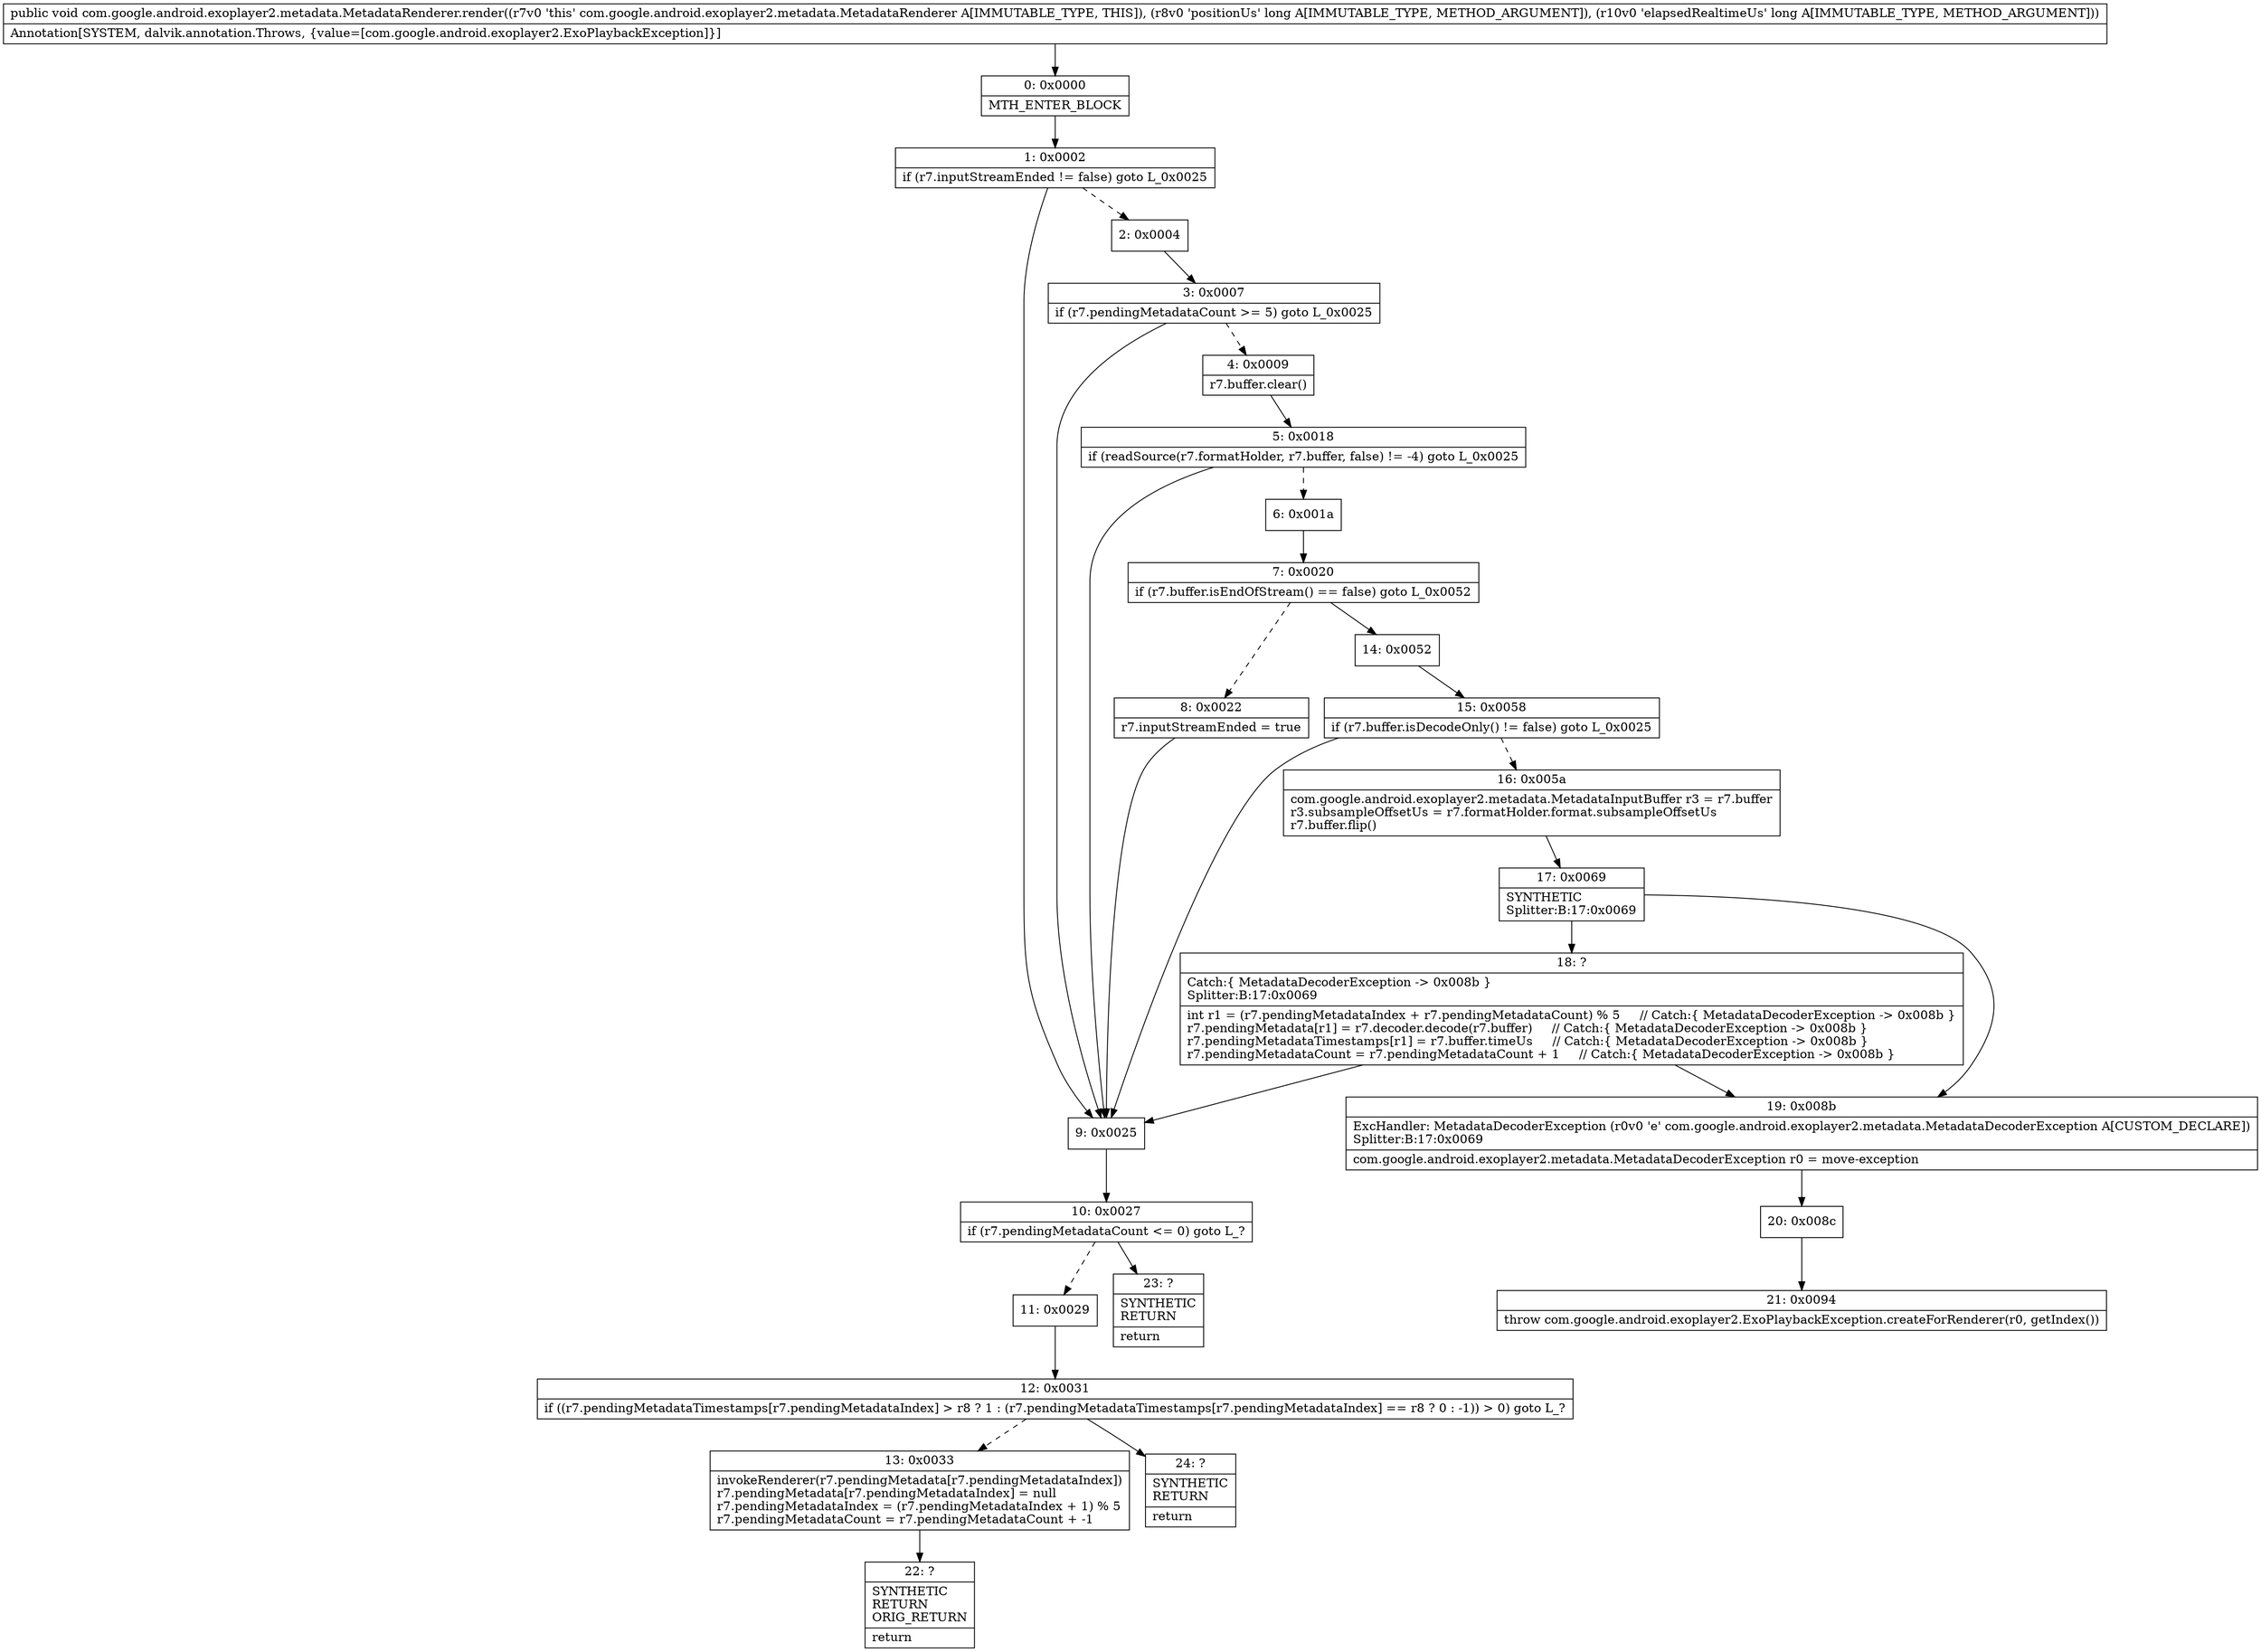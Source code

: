 digraph "CFG forcom.google.android.exoplayer2.metadata.MetadataRenderer.render(JJ)V" {
Node_0 [shape=record,label="{0\:\ 0x0000|MTH_ENTER_BLOCK\l}"];
Node_1 [shape=record,label="{1\:\ 0x0002|if (r7.inputStreamEnded != false) goto L_0x0025\l}"];
Node_2 [shape=record,label="{2\:\ 0x0004}"];
Node_3 [shape=record,label="{3\:\ 0x0007|if (r7.pendingMetadataCount \>= 5) goto L_0x0025\l}"];
Node_4 [shape=record,label="{4\:\ 0x0009|r7.buffer.clear()\l}"];
Node_5 [shape=record,label="{5\:\ 0x0018|if (readSource(r7.formatHolder, r7.buffer, false) != \-4) goto L_0x0025\l}"];
Node_6 [shape=record,label="{6\:\ 0x001a}"];
Node_7 [shape=record,label="{7\:\ 0x0020|if (r7.buffer.isEndOfStream() == false) goto L_0x0052\l}"];
Node_8 [shape=record,label="{8\:\ 0x0022|r7.inputStreamEnded = true\l}"];
Node_9 [shape=record,label="{9\:\ 0x0025}"];
Node_10 [shape=record,label="{10\:\ 0x0027|if (r7.pendingMetadataCount \<= 0) goto L_?\l}"];
Node_11 [shape=record,label="{11\:\ 0x0029}"];
Node_12 [shape=record,label="{12\:\ 0x0031|if ((r7.pendingMetadataTimestamps[r7.pendingMetadataIndex] \> r8 ? 1 : (r7.pendingMetadataTimestamps[r7.pendingMetadataIndex] == r8 ? 0 : \-1)) \> 0) goto L_?\l}"];
Node_13 [shape=record,label="{13\:\ 0x0033|invokeRenderer(r7.pendingMetadata[r7.pendingMetadataIndex])\lr7.pendingMetadata[r7.pendingMetadataIndex] = null\lr7.pendingMetadataIndex = (r7.pendingMetadataIndex + 1) % 5\lr7.pendingMetadataCount = r7.pendingMetadataCount + \-1\l}"];
Node_14 [shape=record,label="{14\:\ 0x0052}"];
Node_15 [shape=record,label="{15\:\ 0x0058|if (r7.buffer.isDecodeOnly() != false) goto L_0x0025\l}"];
Node_16 [shape=record,label="{16\:\ 0x005a|com.google.android.exoplayer2.metadata.MetadataInputBuffer r3 = r7.buffer\lr3.subsampleOffsetUs = r7.formatHolder.format.subsampleOffsetUs\lr7.buffer.flip()\l}"];
Node_17 [shape=record,label="{17\:\ 0x0069|SYNTHETIC\lSplitter:B:17:0x0069\l}"];
Node_18 [shape=record,label="{18\:\ ?|Catch:\{ MetadataDecoderException \-\> 0x008b \}\lSplitter:B:17:0x0069\l|int r1 = (r7.pendingMetadataIndex + r7.pendingMetadataCount) % 5     \/\/ Catch:\{ MetadataDecoderException \-\> 0x008b \}\lr7.pendingMetadata[r1] = r7.decoder.decode(r7.buffer)     \/\/ Catch:\{ MetadataDecoderException \-\> 0x008b \}\lr7.pendingMetadataTimestamps[r1] = r7.buffer.timeUs     \/\/ Catch:\{ MetadataDecoderException \-\> 0x008b \}\lr7.pendingMetadataCount = r7.pendingMetadataCount + 1     \/\/ Catch:\{ MetadataDecoderException \-\> 0x008b \}\l}"];
Node_19 [shape=record,label="{19\:\ 0x008b|ExcHandler: MetadataDecoderException (r0v0 'e' com.google.android.exoplayer2.metadata.MetadataDecoderException A[CUSTOM_DECLARE])\lSplitter:B:17:0x0069\l|com.google.android.exoplayer2.metadata.MetadataDecoderException r0 = move\-exception\l}"];
Node_20 [shape=record,label="{20\:\ 0x008c}"];
Node_21 [shape=record,label="{21\:\ 0x0094|throw com.google.android.exoplayer2.ExoPlaybackException.createForRenderer(r0, getIndex())\l}"];
Node_22 [shape=record,label="{22\:\ ?|SYNTHETIC\lRETURN\lORIG_RETURN\l|return\l}"];
Node_23 [shape=record,label="{23\:\ ?|SYNTHETIC\lRETURN\l|return\l}"];
Node_24 [shape=record,label="{24\:\ ?|SYNTHETIC\lRETURN\l|return\l}"];
MethodNode[shape=record,label="{public void com.google.android.exoplayer2.metadata.MetadataRenderer.render((r7v0 'this' com.google.android.exoplayer2.metadata.MetadataRenderer A[IMMUTABLE_TYPE, THIS]), (r8v0 'positionUs' long A[IMMUTABLE_TYPE, METHOD_ARGUMENT]), (r10v0 'elapsedRealtimeUs' long A[IMMUTABLE_TYPE, METHOD_ARGUMENT]))  | Annotation[SYSTEM, dalvik.annotation.Throws, \{value=[com.google.android.exoplayer2.ExoPlaybackException]\}]\l}"];
MethodNode -> Node_0;
Node_0 -> Node_1;
Node_1 -> Node_2[style=dashed];
Node_1 -> Node_9;
Node_2 -> Node_3;
Node_3 -> Node_4[style=dashed];
Node_3 -> Node_9;
Node_4 -> Node_5;
Node_5 -> Node_6[style=dashed];
Node_5 -> Node_9;
Node_6 -> Node_7;
Node_7 -> Node_8[style=dashed];
Node_7 -> Node_14;
Node_8 -> Node_9;
Node_9 -> Node_10;
Node_10 -> Node_11[style=dashed];
Node_10 -> Node_23;
Node_11 -> Node_12;
Node_12 -> Node_13[style=dashed];
Node_12 -> Node_24;
Node_13 -> Node_22;
Node_14 -> Node_15;
Node_15 -> Node_9;
Node_15 -> Node_16[style=dashed];
Node_16 -> Node_17;
Node_17 -> Node_18;
Node_17 -> Node_19;
Node_18 -> Node_19;
Node_18 -> Node_9;
Node_19 -> Node_20;
Node_20 -> Node_21;
}

